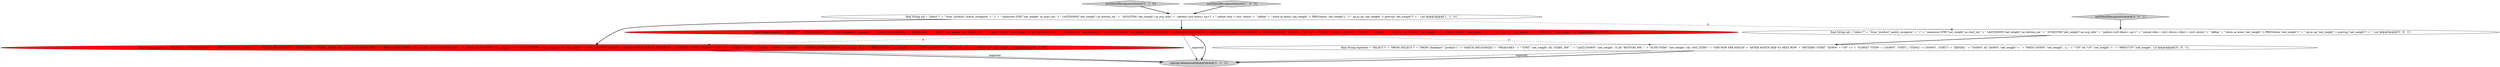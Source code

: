 digraph {
4 [style = filled, label = "final String expected = \"SELECT *\" + \"FROM (SELECT *\" + \"FROM \"foodmart\".\"product\") \" + \"MATCH_RECOGNIZE(\" + \"MEASURES \" + \"FINAL \"STRT\".\"net_weight\" AS \"START_NW\", \" + \"FINAL LAST(\"DOWN\".\"net_weight\", 0) AS \"BOTTOM_NW\", \" + \"FINAL (SUM(\"STDN\".\"net_weight\") / \" + \"COUNT(\"STDN\".\"net_weight\")) AS \"AVG_STDN\"\" + \"ONE ROW PER MATCH\" + \"AFTER MATCH SKIP TO NEXT ROW\" + \"PATTERN (\"STRT\" \"DOWN\" + \"UP\" +)\" + \"SUBSET \"STDN\" = (\"DOWN\", \"STRT\")\" + \"DEFINE \" + \"\"DOWN\" AS PREV(\"DOWN\".\"net_weight\", 0) < \" + \"PREV(\"DOWN\".\"net_weight\", 1), \" + \"\"UP\" AS PREV(\"UP\".\"net_weight\", 0) > \" + \"PREV(\"UP\".\"net_weight\", 1))\"@@@4@@@['0', '1', '0']", fillcolor = red, shape = ellipse image = "AAA1AAABBB2BBB"];
1 [style = filled, label = "sql(sql).ok(expected)@@@5@@@['1', '1', '1']", fillcolor = lightgray, shape = ellipse image = "AAA0AAABBB1BBB"];
6 [style = filled, label = "final String sql = \"select *\" + \" from \"product\" match_recognize\" + \" (\" + \" measures STRT.\"net_weight\" as start_nw,\" + \" LAST(DOWN.\"net_weight\") as bottom_nw,\" + \" SUM(STDN.\"net_weight\") as avg_stdn\" + \" pattern (strt down+ up+)\" + \" subset stdn = (strt, down), stdn2 = (strt, down)\" + \" define\" + \" down as down.\"net_weight\" < PREV(down.\"net_weight\"),\" + \" up as up.\"net_weight\" > prev(up.\"net_weight\")\" + \" ) mr\"@@@3@@@['0', '0', '1']", fillcolor = white, shape = ellipse image = "AAA0AAABBB3BBB"];
2 [style = filled, label = "final String expected = \"SELECT *\" + \"FROM (SELECT *\" + \"FROM \"foodmart\".\"product\") \" + \"MATCH_RECOGNIZE(\" + \"MEASURES \" + \"\"STRT\".\"net_weight\" AS \"START_NW\", \" + \"LAST(\"DOWN\".\"net_weight\", 0) AS \"BOTTOM_NW\", \" + \"SUM(\"STDN\".\"net_weight\") / \" + \"COUNT(\"STDN\".\"net_weight\") AS \"AVG_STDN\"\" + \"ONE ROW PER MATCH\" + \"AFTER MATCH SKIP TO NEXT ROW\" + \"PATTERN (\"STRT\" \"DOWN\" + \"UP\" +)\" + \"SUBSET \"STDN\" = (\"DOWN\", \"STRT\")\" + \"DEFINE \" + \"\"DOWN\" AS \"DOWN\".\"net_weight\" < \" + \"PREV(\"DOWN\".\"net_weight\", 1), \" + \"\"UP\" AS \"UP\".\"net_weight\" > \" + \"PREV(\"UP\".\"net_weight\", 1))\"@@@4@@@['1', '0', '0']", fillcolor = red, shape = ellipse image = "AAA1AAABBB1BBB"];
7 [style = filled, label = "final String expected = \"SELECT *\" + \"FROM (SELECT *\" + \"FROM \"foodmart\".\"product\") \" + \"MATCH_RECOGNIZE(\" + \"MEASURES \" + \"\"STRT\".\"net_weight\" AS \"START_NW\", \" + \"LAST(\"DOWN\".\"net_weight\", 0) AS \"BOTTOM_NW\", \" + \"SUM(\"STDN\".\"net_weight\") AS \"AVG_STDN\"\" + \"ONE ROW PER MATCH\" + \"AFTER MATCH SKIP TO NEXT ROW\" + \"PATTERN (\"STRT\" \"DOWN\" + \"UP\" +)\" + \"SUBSET \"STDN\" = (\"DOWN\", \"STRT\"), \"STDN2\" = (\"DOWN\", \"STRT\")\" + \"DEFINE \" + \"\"DOWN\" AS \"DOWN\".\"net_weight\" < \" + \"PREV(\"DOWN\".\"net_weight\", 1), \" + \"\"UP\" AS \"UP\".\"net_weight\" > \" + \"PREV(\"UP\".\"net_weight\", 1))\"@@@4@@@['0', '0', '1']", fillcolor = white, shape = ellipse image = "AAA0AAABBB3BBB"];
5 [style = filled, label = "testMatchRecognizeSubset2['0', '1', '0']", fillcolor = lightgray, shape = diamond image = "AAA0AAABBB2BBB"];
0 [style = filled, label = "final String sql = \"select *\" + \" from \"product\" match_recognize\" + \" (\" + \" measures STRT.\"net_weight\" as start_nw,\" + \" LAST(DOWN.\"net_weight\") as bottom_nw,\" + \" AVG(STDN.\"net_weight\") as avg_stdn\" + \" pattern (strt down+ up+)\" + \" subset stdn = (strt, down)\" + \" define\" + \" down as down.\"net_weight\" < PREV(down.\"net_weight\"),\" + \" up as up.\"net_weight\" > prev(up.\"net_weight\")\" + \" ) mr\"@@@3@@@['1', '1', '0']", fillcolor = white, shape = ellipse image = "AAA0AAABBB1BBB"];
3 [style = filled, label = "testMatchRecognizeSubset2['1', '0', '0']", fillcolor = lightgray, shape = diamond image = "AAA0AAABBB1BBB"];
8 [style = filled, label = "testMatchRecognizeSubset4['0', '0', '1']", fillcolor = lightgray, shape = diamond image = "AAA0AAABBB3BBB"];
7->1 [style = solid, label="expected"];
2->4 [style = dashed, label="0"];
4->1 [style = bold, label=""];
8->6 [style = bold, label=""];
0->6 [style = dashed, label="0"];
7->1 [style = bold, label=""];
4->1 [style = solid, label="expected"];
6->7 [style = bold, label=""];
5->0 [style = bold, label=""];
2->7 [style = dashed, label="0"];
0->4 [style = bold, label=""];
2->1 [style = solid, label="expected"];
2->1 [style = bold, label=""];
3->0 [style = bold, label=""];
0->2 [style = bold, label=""];
}
